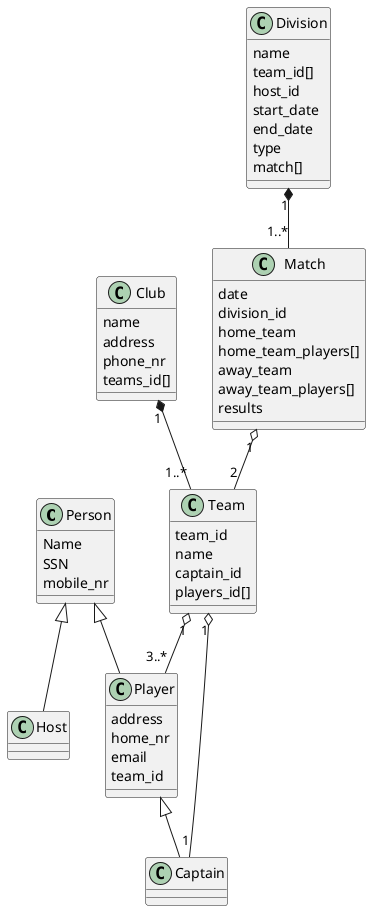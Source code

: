 @startuml lol

Person <|-- Host
Person <|-- Player
Player <|-- Captain
Team "1" o-- "3..*" Player
Team "1" o-- "1" Captain
Club "1" *-- "1..*" Team 
Match "1" o-- "2" Team 
Division "1" *-- "1..*" Match  

class Person {
    Name
    SSN
    mobile_nr
}
class Player {
    address
    home_nr
    email
    team_id
}
class Host {
}
class Captain {
}
class Club {
    name
    address
    phone_nr
    teams_id[]
}
class Team {
    team_id
    name
    captain_id
    players_id[]
}
class Division {
    name
    team_id[]
    host_id
    start_date
    end_date
    type
    match[]
}
class Match {
    date
    division_id
    home_team
    home_team_players[]
    away_team
    away_team_players[]
    results
}

@enduml